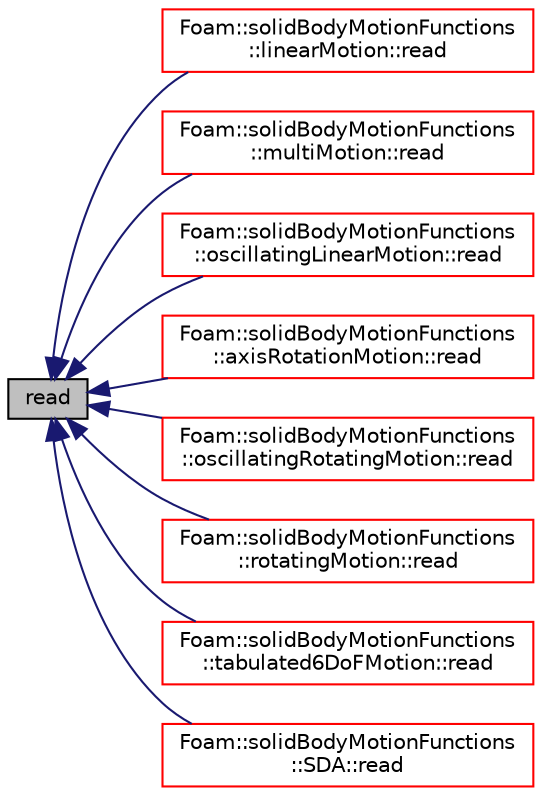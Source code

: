 digraph "read"
{
  bgcolor="transparent";
  edge [fontname="Helvetica",fontsize="10",labelfontname="Helvetica",labelfontsize="10"];
  node [fontname="Helvetica",fontsize="10",shape=record];
  rankdir="LR";
  Node1 [label="read",height=0.2,width=0.4,color="black", fillcolor="grey75", style="filled", fontcolor="black"];
  Node1 -> Node2 [dir="back",color="midnightblue",fontsize="10",style="solid",fontname="Helvetica"];
  Node2 [label="Foam::solidBodyMotionFunctions\l::linearMotion::read",height=0.2,width=0.4,color="red",URL="$a01365.html#afeed4512a4be2653bc44cb43a1ae0788",tooltip="Update properties from given dictionary. "];
  Node1 -> Node3 [dir="back",color="midnightblue",fontsize="10",style="solid",fontname="Helvetica"];
  Node3 [label="Foam::solidBodyMotionFunctions\l::multiMotion::read",height=0.2,width=0.4,color="red",URL="$a01580.html#afeed4512a4be2653bc44cb43a1ae0788",tooltip="Update properties from given dictionary. "];
  Node1 -> Node4 [dir="back",color="midnightblue",fontsize="10",style="solid",fontname="Helvetica"];
  Node4 [label="Foam::solidBodyMotionFunctions\l::oscillatingLinearMotion::read",height=0.2,width=0.4,color="red",URL="$a01766.html#afeed4512a4be2653bc44cb43a1ae0788",tooltip="Update properties from given dictionary. "];
  Node1 -> Node5 [dir="back",color="midnightblue",fontsize="10",style="solid",fontname="Helvetica"];
  Node5 [label="Foam::solidBodyMotionFunctions\l::axisRotationMotion::read",height=0.2,width=0.4,color="red",URL="$a00090.html#afeed4512a4be2653bc44cb43a1ae0788",tooltip="Update properties from given dictionary. "];
  Node1 -> Node6 [dir="back",color="midnightblue",fontsize="10",style="solid",fontname="Helvetica"];
  Node6 [label="Foam::solidBodyMotionFunctions\l::oscillatingRotatingMotion::read",height=0.2,width=0.4,color="red",URL="$a01767.html#afeed4512a4be2653bc44cb43a1ae0788",tooltip="Update properties from given dictionary. "];
  Node1 -> Node7 [dir="back",color="midnightblue",fontsize="10",style="solid",fontname="Helvetica"];
  Node7 [label="Foam::solidBodyMotionFunctions\l::rotatingMotion::read",height=0.2,width=0.4,color="red",URL="$a02270.html#afeed4512a4be2653bc44cb43a1ae0788",tooltip="Update properties from given dictionary. "];
  Node1 -> Node8 [dir="back",color="midnightblue",fontsize="10",style="solid",fontname="Helvetica"];
  Node8 [label="Foam::solidBodyMotionFunctions\l::tabulated6DoFMotion::read",height=0.2,width=0.4,color="red",URL="$a02628.html#afeed4512a4be2653bc44cb43a1ae0788",tooltip="Update properties from given dictionary. "];
  Node1 -> Node9 [dir="back",color="midnightblue",fontsize="10",style="solid",fontname="Helvetica"];
  Node9 [label="Foam::solidBodyMotionFunctions\l::SDA::read",height=0.2,width=0.4,color="red",URL="$a02314.html#afeed4512a4be2653bc44cb43a1ae0788",tooltip="Update properties from given dictionary. "];
}
